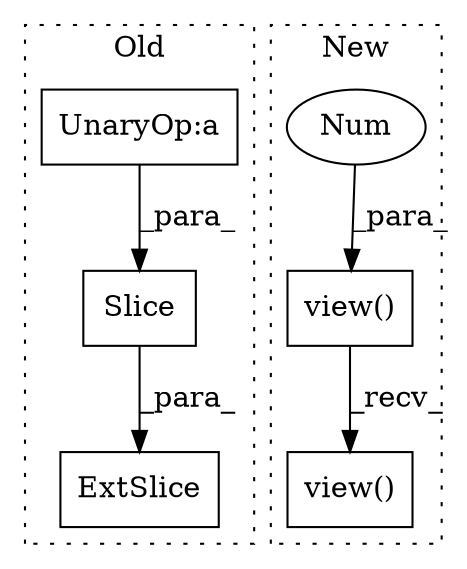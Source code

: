 digraph G {
subgraph cluster0 {
1 [label="Slice" a="80" s="1492" l="1" shape="box"];
3 [label="UnaryOp:a" a="61" s="1493" l="2" shape="box"];
6 [label="ExtSlice" a="85" s="1487" l="1" shape="box"];
label = "Old";
style="dotted";
}
subgraph cluster1 {
2 [label="view()" a="75" s="2413,2430" l="7,1" shape="box"];
4 [label="Num" a="76" s="2426" l="1" shape="ellipse"];
5 [label="view()" a="75" s="2738,2752" l="7,1" shape="box"];
label = "New";
style="dotted";
}
1 -> 6 [label="_para_"];
2 -> 5 [label="_recv_"];
3 -> 1 [label="_para_"];
4 -> 2 [label="_para_"];
}
